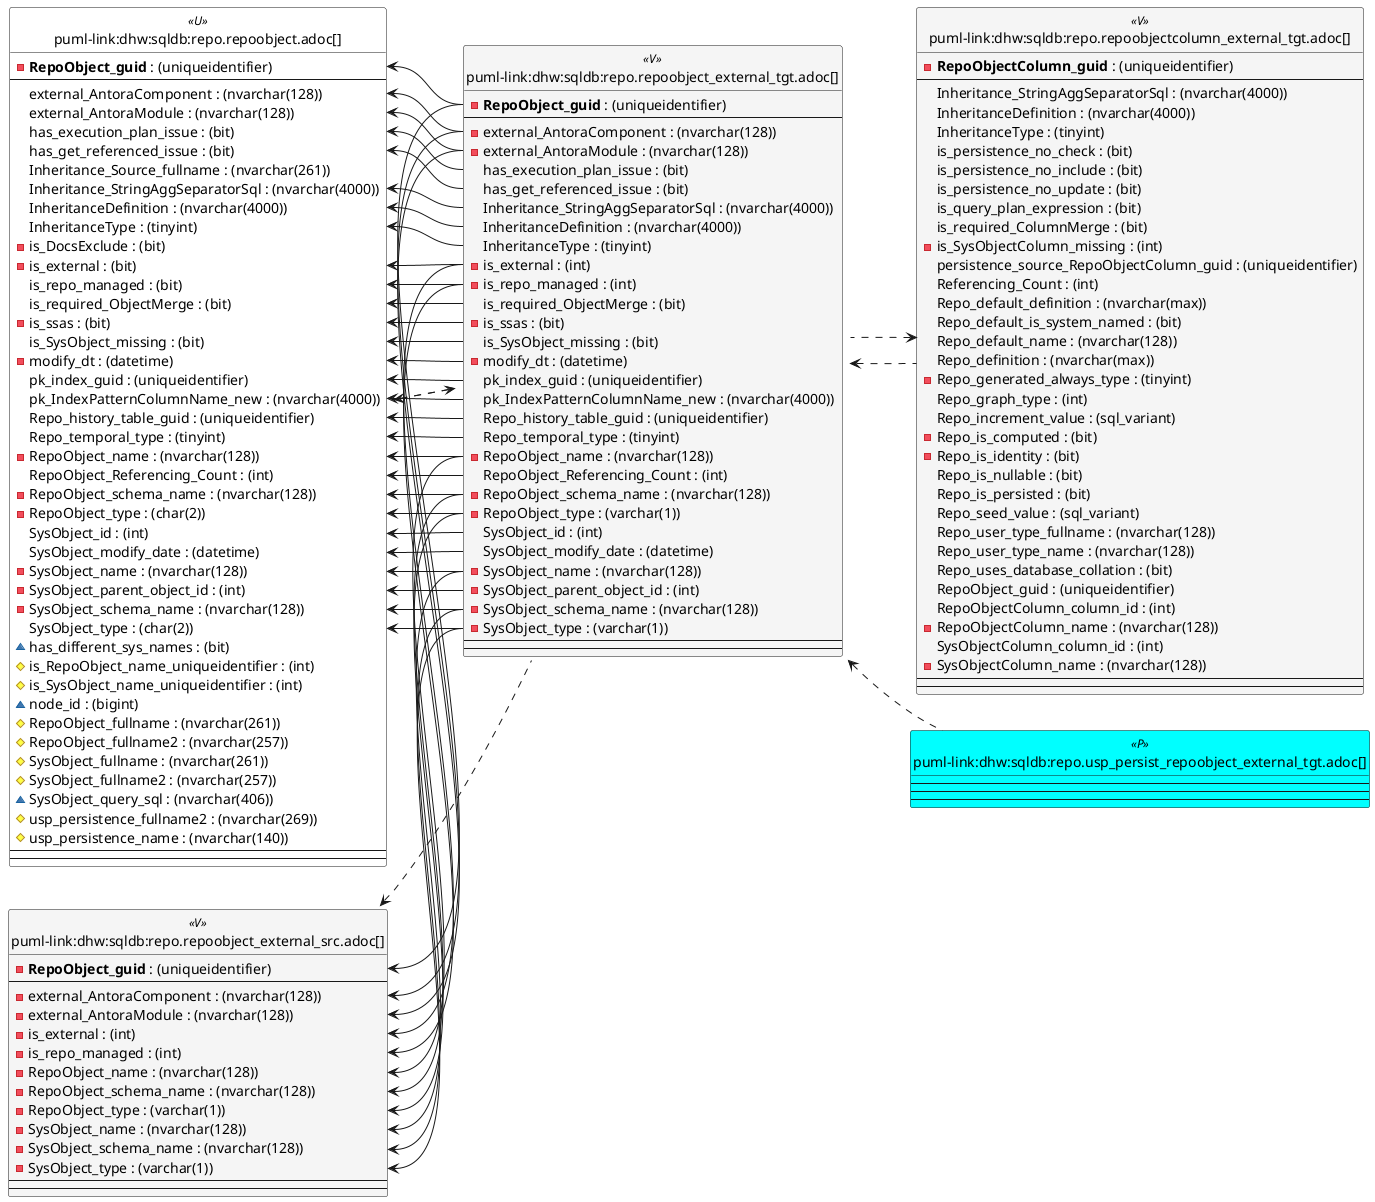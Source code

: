 @startuml
left to right direction
'top to bottom direction
hide circle
'avoide "." issues:
set namespaceSeparator none


skinparam class {
  BackgroundColor White
  BackgroundColor<<FN>> Yellow
  BackgroundColor<<FS>> Yellow
  BackgroundColor<<FT>> LightGray
  BackgroundColor<<IF>> Yellow
  BackgroundColor<<IS>> Yellow
  BackgroundColor<<P>> Aqua
  BackgroundColor<<PC>> Aqua
  BackgroundColor<<SN>> Yellow
  BackgroundColor<<SO>> SlateBlue
  BackgroundColor<<TF>> LightGray
  BackgroundColor<<TR>> Tomato
  BackgroundColor<<U>> White
  BackgroundColor<<V>> WhiteSmoke
  BackgroundColor<<X>> Aqua
  BackgroundColor<<external>> AliceBlue
}


entity "puml-link:dhw:sqldb:repo.repoobject.adoc[]" as repo.RepoObject << U >> {
  - **RepoObject_guid** : (uniqueidentifier)
  --
  external_AntoraComponent : (nvarchar(128))
  external_AntoraModule : (nvarchar(128))
  has_execution_plan_issue : (bit)
  has_get_referenced_issue : (bit)
  Inheritance_Source_fullname : (nvarchar(261))
  Inheritance_StringAggSeparatorSql : (nvarchar(4000))
  InheritanceDefinition : (nvarchar(4000))
  InheritanceType : (tinyint)
  - is_DocsExclude : (bit)
  - is_external : (bit)
  is_repo_managed : (bit)
  is_required_ObjectMerge : (bit)
  - is_ssas : (bit)
  is_SysObject_missing : (bit)
  - modify_dt : (datetime)
  pk_index_guid : (uniqueidentifier)
  pk_IndexPatternColumnName_new : (nvarchar(4000))
  Repo_history_table_guid : (uniqueidentifier)
  Repo_temporal_type : (tinyint)
  - RepoObject_name : (nvarchar(128))
  RepoObject_Referencing_Count : (int)
  - RepoObject_schema_name : (nvarchar(128))
  - RepoObject_type : (char(2))
  SysObject_id : (int)
  SysObject_modify_date : (datetime)
  - SysObject_name : (nvarchar(128))
  - SysObject_parent_object_id : (int)
  - SysObject_schema_name : (nvarchar(128))
  SysObject_type : (char(2))
  ~ has_different_sys_names : (bit)
  # is_RepoObject_name_uniqueidentifier : (int)
  # is_SysObject_name_uniqueidentifier : (int)
  ~ node_id : (bigint)
  # RepoObject_fullname : (nvarchar(261))
  # RepoObject_fullname2 : (nvarchar(257))
  # SysObject_fullname : (nvarchar(261))
  # SysObject_fullname2 : (nvarchar(257))
  ~ SysObject_query_sql : (nvarchar(406))
  # usp_persistence_fullname2 : (nvarchar(269))
  # usp_persistence_name : (nvarchar(140))
  --
  --
}

entity "puml-link:dhw:sqldb:repo.repoobject_external_src.adoc[]" as repo.RepoObject_external_src << V >> {
  - **RepoObject_guid** : (uniqueidentifier)
  --
  - external_AntoraComponent : (nvarchar(128))
  - external_AntoraModule : (nvarchar(128))
  - is_external : (int)
  - is_repo_managed : (int)
  - RepoObject_name : (nvarchar(128))
  - RepoObject_schema_name : (nvarchar(128))
  - RepoObject_type : (varchar(1))
  - SysObject_name : (nvarchar(128))
  - SysObject_schema_name : (nvarchar(128))
  - SysObject_type : (varchar(1))
  --
  --
}

entity "puml-link:dhw:sqldb:repo.repoobject_external_tgt.adoc[]" as repo.RepoObject_external_tgt << V >> {
  - **RepoObject_guid** : (uniqueidentifier)
  --
  - external_AntoraComponent : (nvarchar(128))
  - external_AntoraModule : (nvarchar(128))
  has_execution_plan_issue : (bit)
  has_get_referenced_issue : (bit)
  Inheritance_StringAggSeparatorSql : (nvarchar(4000))
  InheritanceDefinition : (nvarchar(4000))
  InheritanceType : (tinyint)
  - is_external : (int)
  - is_repo_managed : (int)
  is_required_ObjectMerge : (bit)
  - is_ssas : (bit)
  is_SysObject_missing : (bit)
  - modify_dt : (datetime)
  pk_index_guid : (uniqueidentifier)
  pk_IndexPatternColumnName_new : (nvarchar(4000))
  Repo_history_table_guid : (uniqueidentifier)
  Repo_temporal_type : (tinyint)
  - RepoObject_name : (nvarchar(128))
  RepoObject_Referencing_Count : (int)
  - RepoObject_schema_name : (nvarchar(128))
  - RepoObject_type : (varchar(1))
  SysObject_id : (int)
  SysObject_modify_date : (datetime)
  - SysObject_name : (nvarchar(128))
  - SysObject_parent_object_id : (int)
  - SysObject_schema_name : (nvarchar(128))
  - SysObject_type : (varchar(1))
  --
  --
}

entity "puml-link:dhw:sqldb:repo.repoobjectcolumn_external_tgt.adoc[]" as repo.RepoObjectColumn_external_tgt << V >> {
  - **RepoObjectColumn_guid** : (uniqueidentifier)
  --
  Inheritance_StringAggSeparatorSql : (nvarchar(4000))
  InheritanceDefinition : (nvarchar(4000))
  InheritanceType : (tinyint)
  is_persistence_no_check : (bit)
  is_persistence_no_include : (bit)
  is_persistence_no_update : (bit)
  is_query_plan_expression : (bit)
  is_required_ColumnMerge : (bit)
  - is_SysObjectColumn_missing : (int)
  persistence_source_RepoObjectColumn_guid : (uniqueidentifier)
  Referencing_Count : (int)
  Repo_default_definition : (nvarchar(max))
  Repo_default_is_system_named : (bit)
  Repo_default_name : (nvarchar(128))
  Repo_definition : (nvarchar(max))
  - Repo_generated_always_type : (tinyint)
  Repo_graph_type : (int)
  Repo_increment_value : (sql_variant)
  - Repo_is_computed : (bit)
  - Repo_is_identity : (bit)
  Repo_is_nullable : (bit)
  Repo_is_persisted : (bit)
  Repo_seed_value : (sql_variant)
  Repo_user_type_fullname : (nvarchar(128))
  Repo_user_type_name : (nvarchar(128))
  Repo_uses_database_collation : (bit)
  RepoObject_guid : (uniqueidentifier)
  RepoObjectColumn_column_id : (int)
  - RepoObjectColumn_name : (nvarchar(128))
  SysObjectColumn_column_id : (int)
  - SysObjectColumn_name : (nvarchar(128))
  --
  --
}

entity "puml-link:dhw:sqldb:repo.usp_persist_repoobject_external_tgt.adoc[]" as repo.usp_PERSIST_RepoObject_external_tgt << P >> {
  --
  --
  --
}

repo.RepoObject <.. repo.RepoObject_external_tgt
repo.RepoObject_external_src <.. repo.RepoObject_external_tgt
repo.RepoObject_external_tgt <.. repo.usp_PERSIST_RepoObject_external_tgt
repo.RepoObject_external_tgt <.. repo.RepoObject
repo.RepoObject_external_tgt <.. repo.RepoObjectColumn_external_tgt
repo.RepoObjectColumn_external_tgt <.. repo.RepoObject_external_tgt
"repo.RepoObject::external_AntoraComponent" <-- "repo.RepoObject_external_tgt::external_AntoraComponent"
"repo.RepoObject::external_AntoraModule" <-- "repo.RepoObject_external_tgt::external_AntoraModule"
"repo.RepoObject::has_execution_plan_issue" <-- "repo.RepoObject_external_tgt::has_execution_plan_issue"
"repo.RepoObject::has_get_referenced_issue" <-- "repo.RepoObject_external_tgt::has_get_referenced_issue"
"repo.RepoObject::Inheritance_StringAggSeparatorSql" <-- "repo.RepoObject_external_tgt::Inheritance_StringAggSeparatorSql"
"repo.RepoObject::InheritanceDefinition" <-- "repo.RepoObject_external_tgt::InheritanceDefinition"
"repo.RepoObject::InheritanceType" <-- "repo.RepoObject_external_tgt::InheritanceType"
"repo.RepoObject::is_external" <-- "repo.RepoObject_external_tgt::is_external"
"repo.RepoObject::is_repo_managed" <-- "repo.RepoObject_external_tgt::is_repo_managed"
"repo.RepoObject::is_required_ObjectMerge" <-- "repo.RepoObject_external_tgt::is_required_ObjectMerge"
"repo.RepoObject::is_ssas" <-- "repo.RepoObject_external_tgt::is_ssas"
"repo.RepoObject::is_SysObject_missing" <-- "repo.RepoObject_external_tgt::is_SysObject_missing"
"repo.RepoObject::modify_dt" <-- "repo.RepoObject_external_tgt::modify_dt"
"repo.RepoObject::pk_index_guid" <-- "repo.RepoObject_external_tgt::pk_index_guid"
"repo.RepoObject::pk_IndexPatternColumnName_new" <-- "repo.RepoObject_external_tgt::pk_IndexPatternColumnName_new"
"repo.RepoObject::Repo_history_table_guid" <-- "repo.RepoObject_external_tgt::Repo_history_table_guid"
"repo.RepoObject::Repo_temporal_type" <-- "repo.RepoObject_external_tgt::Repo_temporal_type"
"repo.RepoObject::RepoObject_guid" <-- "repo.RepoObject_external_tgt::RepoObject_guid"
"repo.RepoObject::RepoObject_name" <-- "repo.RepoObject_external_tgt::RepoObject_name"
"repo.RepoObject::RepoObject_Referencing_Count" <-- "repo.RepoObject_external_tgt::RepoObject_Referencing_Count"
"repo.RepoObject::RepoObject_schema_name" <-- "repo.RepoObject_external_tgt::RepoObject_schema_name"
"repo.RepoObject::RepoObject_type" <-- "repo.RepoObject_external_tgt::RepoObject_type"
"repo.RepoObject::SysObject_id" <-- "repo.RepoObject_external_tgt::SysObject_id"
"repo.RepoObject::SysObject_modify_date" <-- "repo.RepoObject_external_tgt::SysObject_modify_date"
"repo.RepoObject::SysObject_name" <-- "repo.RepoObject_external_tgt::SysObject_name"
"repo.RepoObject::SysObject_parent_object_id" <-- "repo.RepoObject_external_tgt::SysObject_parent_object_id"
"repo.RepoObject::SysObject_schema_name" <-- "repo.RepoObject_external_tgt::SysObject_schema_name"
"repo.RepoObject::SysObject_type" <-- "repo.RepoObject_external_tgt::SysObject_type"
"repo.RepoObject_external_src::external_AntoraComponent" <-- "repo.RepoObject_external_tgt::external_AntoraComponent"
"repo.RepoObject_external_src::external_AntoraModule" <-- "repo.RepoObject_external_tgt::external_AntoraModule"
"repo.RepoObject_external_src::is_external" <-- "repo.RepoObject_external_tgt::is_external"
"repo.RepoObject_external_src::is_repo_managed" <-- "repo.RepoObject_external_tgt::is_repo_managed"
"repo.RepoObject_external_src::RepoObject_guid" <-- "repo.RepoObject_external_tgt::RepoObject_guid"
"repo.RepoObject_external_src::RepoObject_name" <-- "repo.RepoObject_external_tgt::RepoObject_name"
"repo.RepoObject_external_src::RepoObject_schema_name" <-- "repo.RepoObject_external_tgt::RepoObject_schema_name"
"repo.RepoObject_external_src::RepoObject_type" <-- "repo.RepoObject_external_tgt::RepoObject_type"
"repo.RepoObject_external_src::SysObject_name" <-- "repo.RepoObject_external_tgt::SysObject_name"
"repo.RepoObject_external_src::SysObject_schema_name" <-- "repo.RepoObject_external_tgt::SysObject_schema_name"
"repo.RepoObject_external_src::SysObject_type" <-- "repo.RepoObject_external_tgt::SysObject_type"
@enduml

